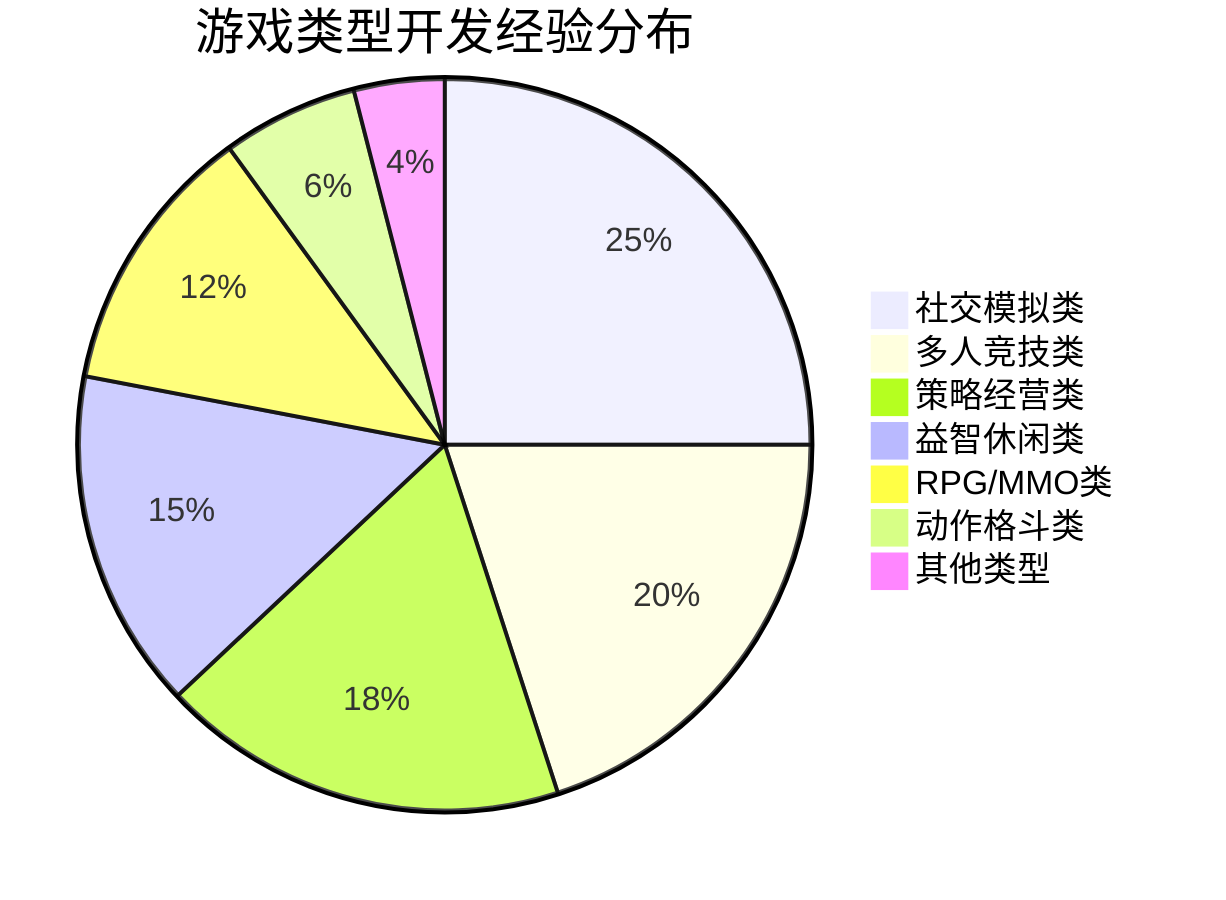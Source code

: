 pie title 游戏类型开发经验分布
    "社交模拟类" : 25
    "多人竞技类" : 20
    "策略经营类" : 18
    "益智休闲类" : 15
    "RPG/MMO类" : 12
    "动作格斗类" : 6
    "其他类型" : 4